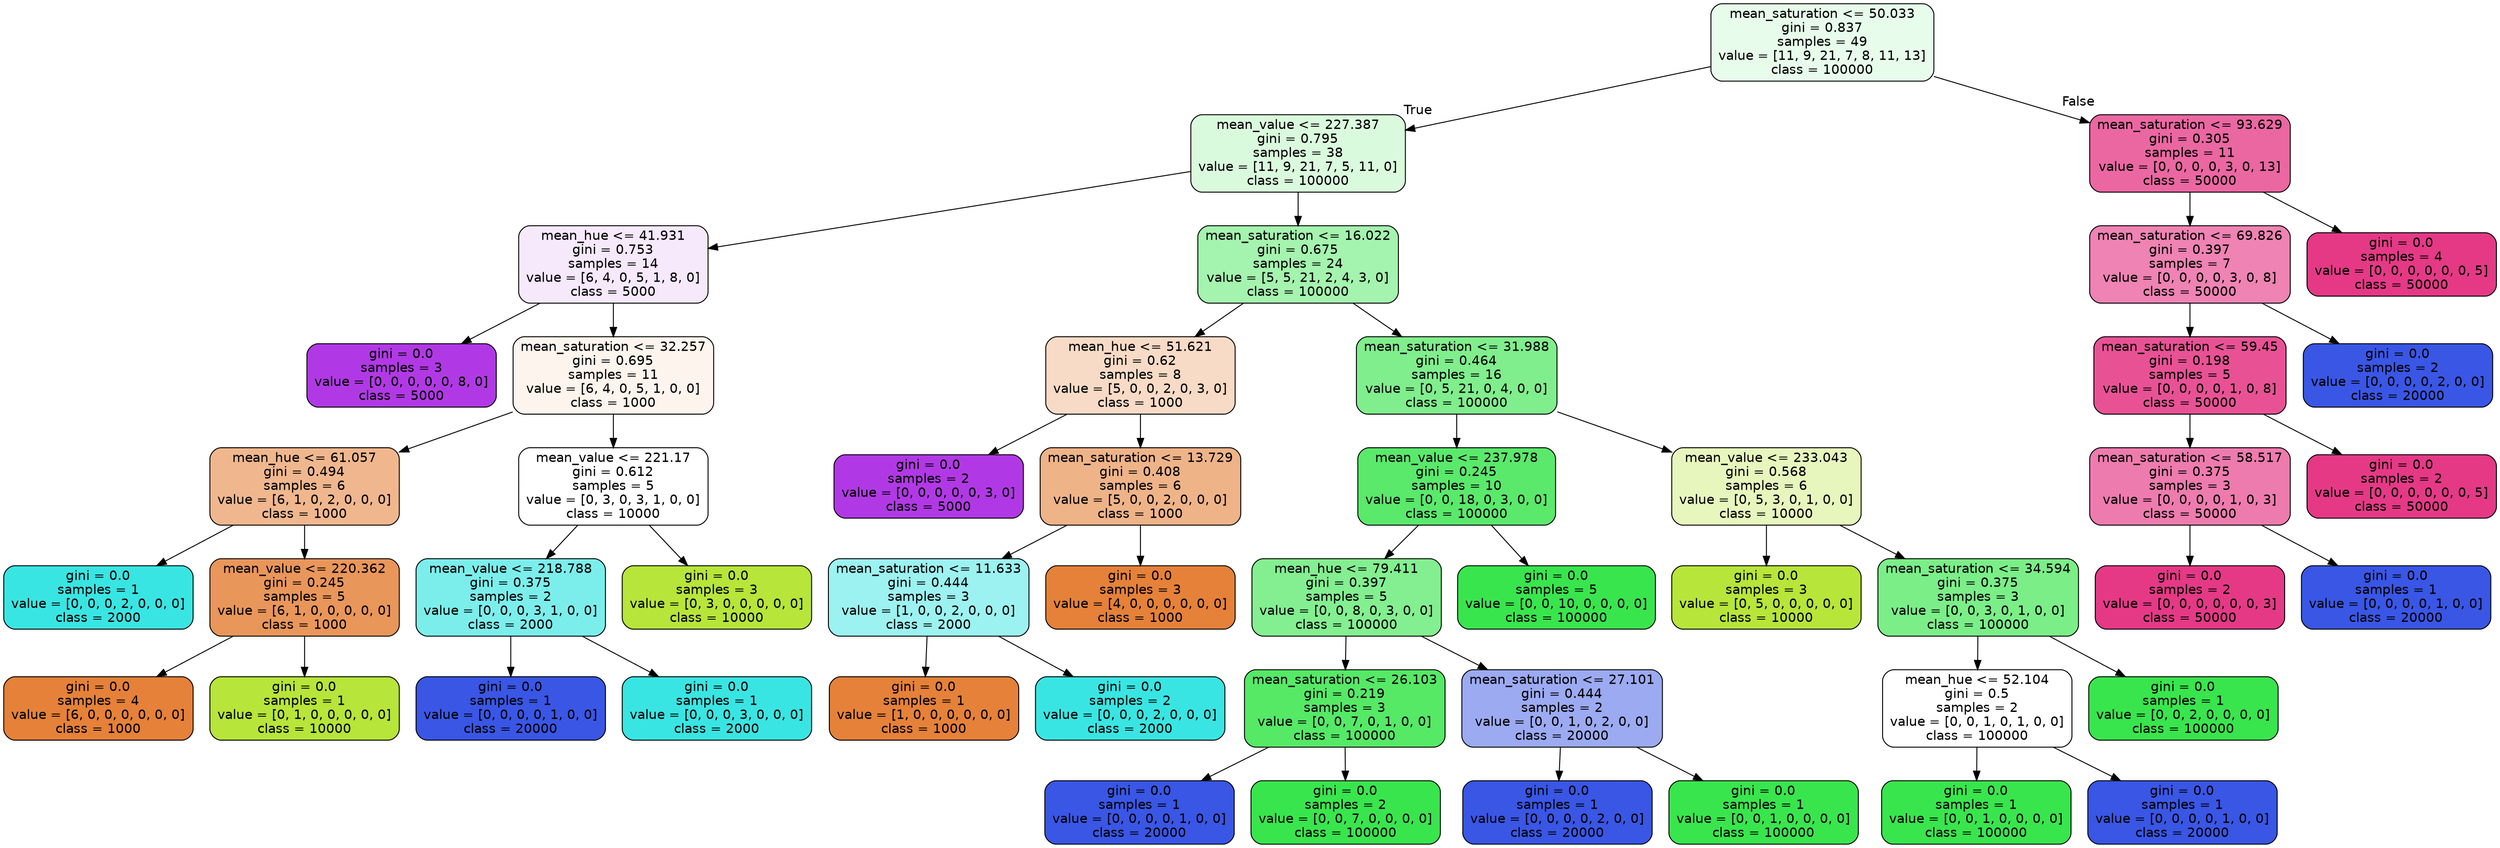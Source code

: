 digraph Tree {
node [shape=box, style="filled, rounded", color="black", fontname="helvetica"] ;
edge [fontname="helvetica"] ;
0 [label="mean_saturation <= 50.033\ngini = 0.837\nsamples = 49\nvalue = [11, 9, 21, 7, 8, 11, 13]\nclass = 100000", fillcolor="#e7fcea"] ;
1 [label="mean_value <= 227.387\ngini = 0.795\nsamples = 38\nvalue = [11, 9, 21, 7, 5, 11, 0]\nclass = 100000", fillcolor="#dafadd"] ;
0 -> 1 [labeldistance=2.5, labelangle=45, headlabel="True"] ;
2 [label="mean_hue <= 41.931\ngini = 0.753\nsamples = 14\nvalue = [6, 4, 0, 5, 1, 8, 0]\nclass = 5000", fillcolor="#f6e9fc"] ;
1 -> 2 ;
3 [label="gini = 0.0\nsamples = 3\nvalue = [0, 0, 0, 0, 0, 8, 0]\nclass = 5000", fillcolor="#b139e5"] ;
2 -> 3 ;
4 [label="mean_saturation <= 32.257\ngini = 0.695\nsamples = 11\nvalue = [6, 4, 0, 5, 1, 0, 0]\nclass = 1000", fillcolor="#fdf4ed"] ;
2 -> 4 ;
5 [label="mean_hue <= 61.057\ngini = 0.494\nsamples = 6\nvalue = [6, 1, 0, 2, 0, 0, 0]\nclass = 1000", fillcolor="#f0b78e"] ;
4 -> 5 ;
6 [label="gini = 0.0\nsamples = 1\nvalue = [0, 0, 0, 2, 0, 0, 0]\nclass = 2000", fillcolor="#39e5e2"] ;
5 -> 6 ;
7 [label="mean_value <= 220.362\ngini = 0.245\nsamples = 5\nvalue = [6, 1, 0, 0, 0, 0, 0]\nclass = 1000", fillcolor="#e9965a"] ;
5 -> 7 ;
8 [label="gini = 0.0\nsamples = 4\nvalue = [6, 0, 0, 0, 0, 0, 0]\nclass = 1000", fillcolor="#e58139"] ;
7 -> 8 ;
9 [label="gini = 0.0\nsamples = 1\nvalue = [0, 1, 0, 0, 0, 0, 0]\nclass = 10000", fillcolor="#b7e539"] ;
7 -> 9 ;
10 [label="mean_value <= 221.17\ngini = 0.612\nsamples = 5\nvalue = [0, 3, 0, 3, 1, 0, 0]\nclass = 10000", fillcolor="#ffffff"] ;
4 -> 10 ;
11 [label="mean_value <= 218.788\ngini = 0.375\nsamples = 2\nvalue = [0, 0, 0, 3, 1, 0, 0]\nclass = 2000", fillcolor="#7beeec"] ;
10 -> 11 ;
12 [label="gini = 0.0\nsamples = 1\nvalue = [0, 0, 0, 0, 1, 0, 0]\nclass = 20000", fillcolor="#3956e5"] ;
11 -> 12 ;
13 [label="gini = 0.0\nsamples = 1\nvalue = [0, 0, 0, 3, 0, 0, 0]\nclass = 2000", fillcolor="#39e5e2"] ;
11 -> 13 ;
14 [label="gini = 0.0\nsamples = 3\nvalue = [0, 3, 0, 0, 0, 0, 0]\nclass = 10000", fillcolor="#b7e539"] ;
10 -> 14 ;
15 [label="mean_saturation <= 16.022\ngini = 0.675\nsamples = 24\nvalue = [5, 5, 21, 2, 4, 3, 0]\nclass = 100000", fillcolor="#a4f3ae"] ;
1 -> 15 ;
16 [label="mean_hue <= 51.621\ngini = 0.62\nsamples = 8\nvalue = [5, 0, 0, 2, 0, 3, 0]\nclass = 1000", fillcolor="#f8dbc6"] ;
15 -> 16 ;
17 [label="gini = 0.0\nsamples = 2\nvalue = [0, 0, 0, 0, 0, 3, 0]\nclass = 5000", fillcolor="#b139e5"] ;
16 -> 17 ;
18 [label="mean_saturation <= 13.729\ngini = 0.408\nsamples = 6\nvalue = [5, 0, 0, 2, 0, 0, 0]\nclass = 1000", fillcolor="#efb388"] ;
16 -> 18 ;
19 [label="mean_saturation <= 11.633\ngini = 0.444\nsamples = 3\nvalue = [1, 0, 0, 2, 0, 0, 0]\nclass = 2000", fillcolor="#9cf2f0"] ;
18 -> 19 ;
20 [label="gini = 0.0\nsamples = 1\nvalue = [1, 0, 0, 0, 0, 0, 0]\nclass = 1000", fillcolor="#e58139"] ;
19 -> 20 ;
21 [label="gini = 0.0\nsamples = 2\nvalue = [0, 0, 0, 2, 0, 0, 0]\nclass = 2000", fillcolor="#39e5e2"] ;
19 -> 21 ;
22 [label="gini = 0.0\nsamples = 3\nvalue = [4, 0, 0, 0, 0, 0, 0]\nclass = 1000", fillcolor="#e58139"] ;
18 -> 22 ;
23 [label="mean_saturation <= 31.988\ngini = 0.464\nsamples = 16\nvalue = [0, 5, 21, 0, 4, 0, 0]\nclass = 100000", fillcolor="#80ee8d"] ;
15 -> 23 ;
24 [label="mean_value <= 237.978\ngini = 0.245\nsamples = 10\nvalue = [0, 0, 18, 0, 3, 0, 0]\nclass = 100000", fillcolor="#5ae96b"] ;
23 -> 24 ;
25 [label="mean_hue <= 79.411\ngini = 0.397\nsamples = 5\nvalue = [0, 0, 8, 0, 3, 0, 0]\nclass = 100000", fillcolor="#83ef90"] ;
24 -> 25 ;
26 [label="mean_saturation <= 26.103\ngini = 0.219\nsamples = 3\nvalue = [0, 0, 7, 0, 1, 0, 0]\nclass = 100000", fillcolor="#55e966"] ;
25 -> 26 ;
27 [label="gini = 0.0\nsamples = 1\nvalue = [0, 0, 0, 0, 1, 0, 0]\nclass = 20000", fillcolor="#3956e5"] ;
26 -> 27 ;
28 [label="gini = 0.0\nsamples = 2\nvalue = [0, 0, 7, 0, 0, 0, 0]\nclass = 100000", fillcolor="#39e54d"] ;
26 -> 28 ;
29 [label="mean_saturation <= 27.101\ngini = 0.444\nsamples = 2\nvalue = [0, 0, 1, 0, 2, 0, 0]\nclass = 20000", fillcolor="#9caaf2"] ;
25 -> 29 ;
30 [label="gini = 0.0\nsamples = 1\nvalue = [0, 0, 0, 0, 2, 0, 0]\nclass = 20000", fillcolor="#3956e5"] ;
29 -> 30 ;
31 [label="gini = 0.0\nsamples = 1\nvalue = [0, 0, 1, 0, 0, 0, 0]\nclass = 100000", fillcolor="#39e54d"] ;
29 -> 31 ;
32 [label="gini = 0.0\nsamples = 5\nvalue = [0, 0, 10, 0, 0, 0, 0]\nclass = 100000", fillcolor="#39e54d"] ;
24 -> 32 ;
33 [label="mean_value <= 233.043\ngini = 0.568\nsamples = 6\nvalue = [0, 5, 3, 0, 1, 0, 0]\nclass = 10000", fillcolor="#e7f6bd"] ;
23 -> 33 ;
34 [label="gini = 0.0\nsamples = 3\nvalue = [0, 5, 0, 0, 0, 0, 0]\nclass = 10000", fillcolor="#b7e539"] ;
33 -> 34 ;
35 [label="mean_saturation <= 34.594\ngini = 0.375\nsamples = 3\nvalue = [0, 0, 3, 0, 1, 0, 0]\nclass = 100000", fillcolor="#7bee88"] ;
33 -> 35 ;
36 [label="mean_hue <= 52.104\ngini = 0.5\nsamples = 2\nvalue = [0, 0, 1, 0, 1, 0, 0]\nclass = 100000", fillcolor="#ffffff"] ;
35 -> 36 ;
37 [label="gini = 0.0\nsamples = 1\nvalue = [0, 0, 1, 0, 0, 0, 0]\nclass = 100000", fillcolor="#39e54d"] ;
36 -> 37 ;
38 [label="gini = 0.0\nsamples = 1\nvalue = [0, 0, 0, 0, 1, 0, 0]\nclass = 20000", fillcolor="#3956e5"] ;
36 -> 38 ;
39 [label="gini = 0.0\nsamples = 1\nvalue = [0, 0, 2, 0, 0, 0, 0]\nclass = 100000", fillcolor="#39e54d"] ;
35 -> 39 ;
40 [label="mean_saturation <= 93.629\ngini = 0.305\nsamples = 11\nvalue = [0, 0, 0, 0, 3, 0, 13]\nclass = 50000", fillcolor="#eb67a2"] ;
0 -> 40 [labeldistance=2.5, labelangle=-45, headlabel="False"] ;
41 [label="mean_saturation <= 69.826\ngini = 0.397\nsamples = 7\nvalue = [0, 0, 0, 0, 3, 0, 8]\nclass = 50000", fillcolor="#ef83b3"] ;
40 -> 41 ;
42 [label="mean_saturation <= 59.45\ngini = 0.198\nsamples = 5\nvalue = [0, 0, 0, 0, 1, 0, 8]\nclass = 50000", fillcolor="#e85295"] ;
41 -> 42 ;
43 [label="mean_saturation <= 58.517\ngini = 0.375\nsamples = 3\nvalue = [0, 0, 0, 0, 1, 0, 3]\nclass = 50000", fillcolor="#ee7bae"] ;
42 -> 43 ;
44 [label="gini = 0.0\nsamples = 2\nvalue = [0, 0, 0, 0, 0, 0, 3]\nclass = 50000", fillcolor="#e53986"] ;
43 -> 44 ;
45 [label="gini = 0.0\nsamples = 1\nvalue = [0, 0, 0, 0, 1, 0, 0]\nclass = 20000", fillcolor="#3956e5"] ;
43 -> 45 ;
46 [label="gini = 0.0\nsamples = 2\nvalue = [0, 0, 0, 0, 0, 0, 5]\nclass = 50000", fillcolor="#e53986"] ;
42 -> 46 ;
47 [label="gini = 0.0\nsamples = 2\nvalue = [0, 0, 0, 0, 2, 0, 0]\nclass = 20000", fillcolor="#3956e5"] ;
41 -> 47 ;
48 [label="gini = 0.0\nsamples = 4\nvalue = [0, 0, 0, 0, 0, 0, 5]\nclass = 50000", fillcolor="#e53986"] ;
40 -> 48 ;
}